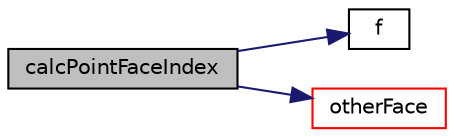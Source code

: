digraph "calcPointFaceIndex"
{
  bgcolor="transparent";
  edge [fontname="Helvetica",fontsize="10",labelfontname="Helvetica",labelfontsize="10"];
  node [fontname="Helvetica",fontsize="10",shape=record];
  rankdir="LR";
  Node848 [label="calcPointFaceIndex",height=0.2,width=0.4,color="black", fillcolor="grey75", style="filled", fontcolor="black"];
  Node848 -> Node849 [color="midnightblue",fontsize="10",style="solid",fontname="Helvetica"];
  Node849 [label="f",height=0.2,width=0.4,color="black",URL="$a18335.html#a888be93833ac7a23170555c69c690288"];
  Node848 -> Node850 [color="midnightblue",fontsize="10",style="solid",fontname="Helvetica"];
  Node850 [label="otherFace",height=0.2,width=0.4,color="red",URL="$a28317.html#ad21b29c7a1faade784d1a9251c707b81",tooltip="Given start,end of edge lookup both faces sharing it and return. "];
}
